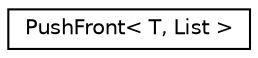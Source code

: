 digraph "Graphical Class Hierarchy"
{
  edge [fontname="Helvetica",fontsize="10",labelfontname="Helvetica",labelfontsize="10"];
  node [fontname="Helvetica",fontsize="10",shape=record];
  rankdir="LR";
  Node1 [label="PushFront\< T, List \>",height=0.2,width=0.4,color="black", fillcolor="white", style="filled",URL="$struct_push_front.html"];
}
